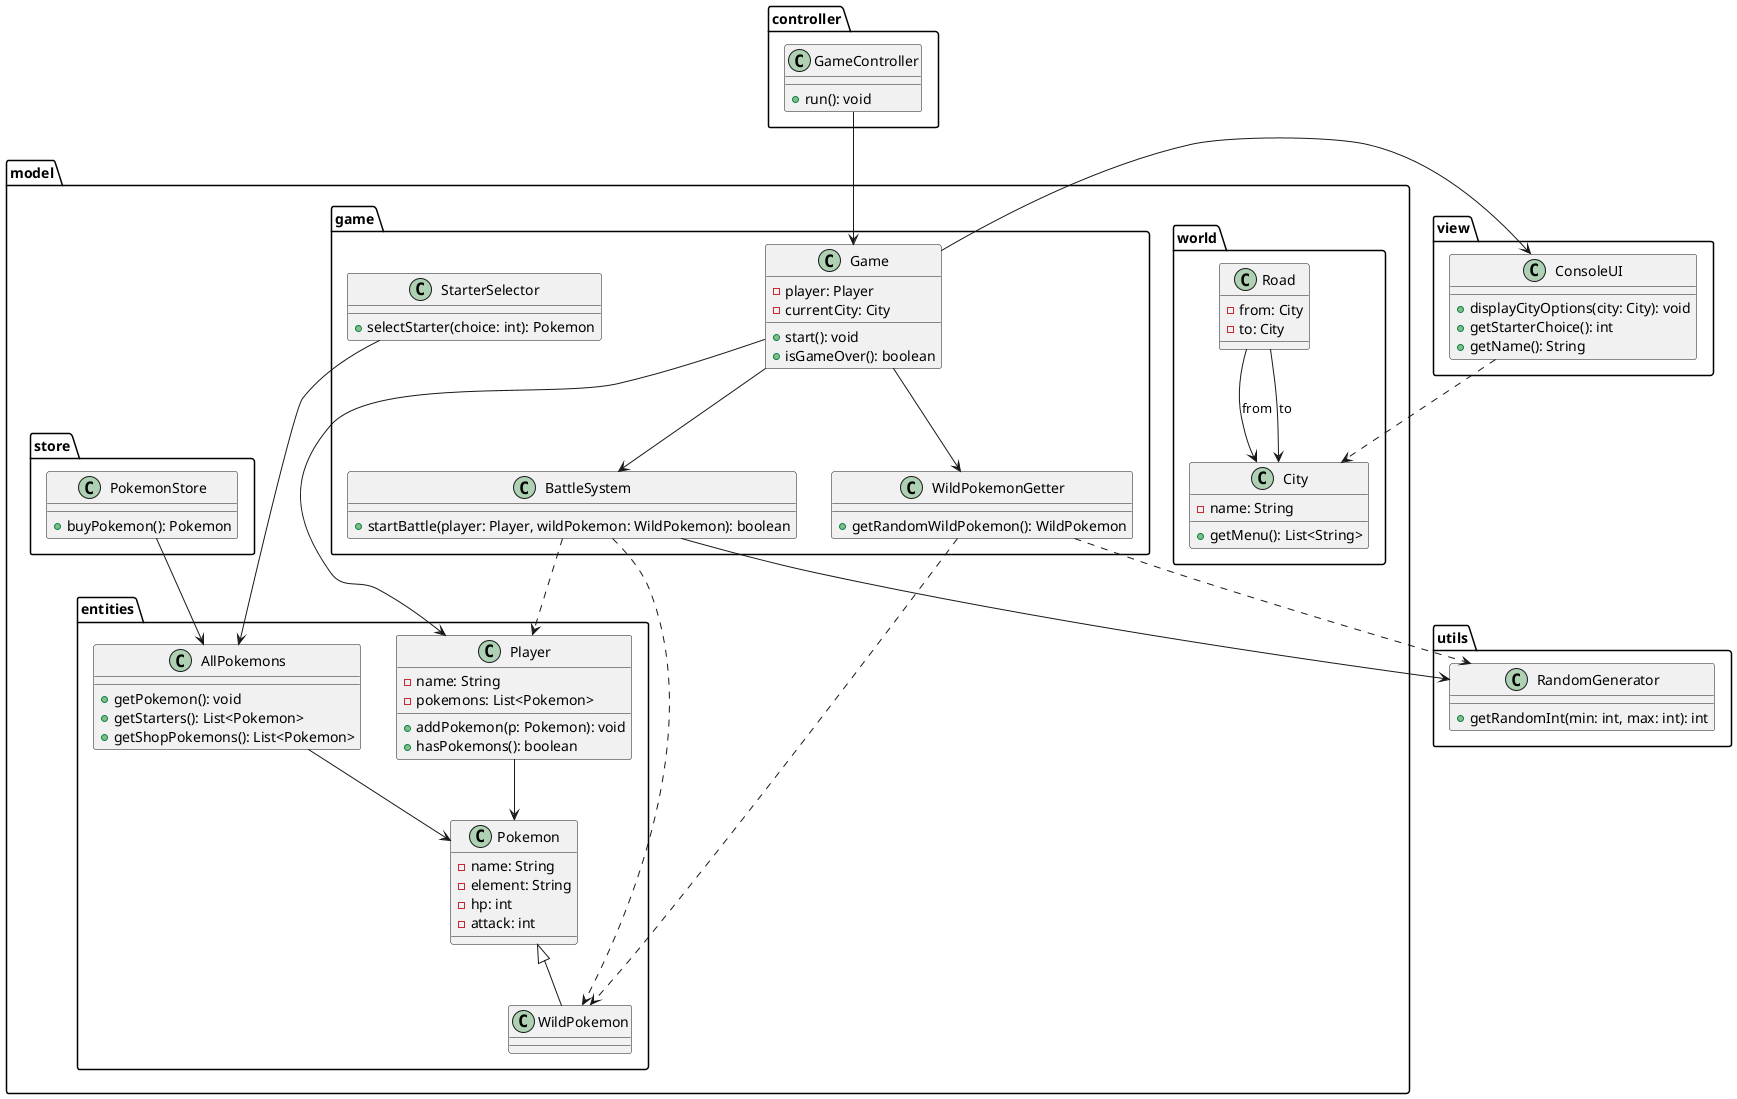 ﻿@startuml
package model.entities {
  class Pokemon {
    - name: String
    - element: String
    - hp: int
    - attack: int
  }
  class WildPokemon extends Pokemon {
  }
  class Player {
    - name: String
    - pokemons: List<Pokemon>
    + addPokemon(p: Pokemon): void
    + hasPokemons(): boolean
  }
  class AllPokemons{
    + getPokemon(): void
    + getStarters(): List<Pokemon>
    + getShopPokemons(): List<Pokemon>

  }
}

package model.world {
  class City {
    - name: String
    + getMenu(): List<String>
  }
  class Road {
    - from: City
    - to: City
  }
}

package model.game {
  class Game {
    - player: Player
    - currentCity: City
    + start(): void
    + isGameOver(): boolean
  }
  class BattleSystem {
    + startBattle(player: Player, wildPokemon: WildPokemon): boolean
  }
  class StarterSelector {
    + selectStarter(choice: int): Pokemon
  }
  class WildPokemonGetter {
    + getRandomWildPokemon(): WildPokemon
  }
}

package model.store {
  class PokemonStore {
    + buyPokemon(): Pokemon
  }
}

package view {
  class ConsoleUI {
    + displayCityOptions(city: City): void
    + getStarterChoice(): int
    + getName(): String
  }
}

package controller {
  class GameController {
    + run(): void
  }
}

package utils {
  class RandomGenerator {
    + getRandomInt(min: int, max: int): int
  }
}

Game --> Player
Game --> BattleSystem
Game --> WildPokemonGetter
Game --> ConsoleUI

Road --> City : from
Road --> City : to

Player --> Pokemon

BattleSystem ..> Player
BattleSystem ..> WildPokemon
BattleSystem --> RandomGenerator

WildPokemonGetter ..> WildPokemon
WildPokemonGetter ..> RandomGenerator

ConsoleUI ..> City

StarterSelector --> AllPokemons

PokemonStore --> AllPokemons

GameController --> Game

AllPokemons --> Pokemon
@enduml